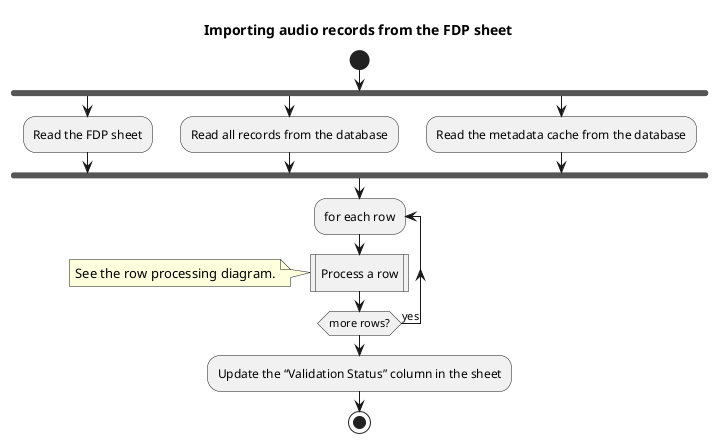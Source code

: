 @startuml FC import records
title Importing audio records from the FDP sheet

start
fork
  :Read the FDP sheet\\
fork again
  :Read all records from the database\\
fork again
  :Read the metadata cache from the database\\
end fork
repeat :for each row;
  :Process a row|
  note left
  See the row processing diagram.
  end note

repeat while (more rows?) is (yes)

:Update the “Validation Status” column in the sheet;
stop
@enduml
